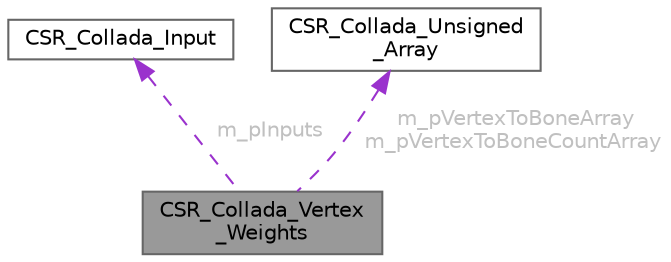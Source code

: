 digraph "CSR_Collada_Vertex_Weights"
{
 // LATEX_PDF_SIZE
  bgcolor="transparent";
  edge [fontname=Helvetica,fontsize=10,labelfontname=Helvetica,labelfontsize=10];
  node [fontname=Helvetica,fontsize=10,shape=box,height=0.2,width=0.4];
  Node1 [id="Node000001",label="CSR_Collada_Vertex\l_Weights",height=0.2,width=0.4,color="gray40", fillcolor="grey60", style="filled", fontcolor="black",tooltip=" "];
  Node2 -> Node1 [id="edge1_Node000001_Node000002",dir="back",color="darkorchid3",style="dashed",tooltip=" ",label=" m_pInputs",fontcolor="grey" ];
  Node2 [id="Node000002",label="CSR_Collada_Input",height=0.2,width=0.4,color="gray40", fillcolor="white", style="filled",URL="$struct_c_s_r___collada___input.html",tooltip=" "];
  Node3 -> Node1 [id="edge2_Node000001_Node000003",dir="back",color="darkorchid3",style="dashed",tooltip=" ",label=" m_pVertexToBoneArray\nm_pVertexToBoneCountArray",fontcolor="grey" ];
  Node3 [id="Node000003",label="CSR_Collada_Unsigned\l_Array",height=0.2,width=0.4,color="gray40", fillcolor="white", style="filled",URL="$struct_c_s_r___collada___unsigned___array.html",tooltip=" "];
}

